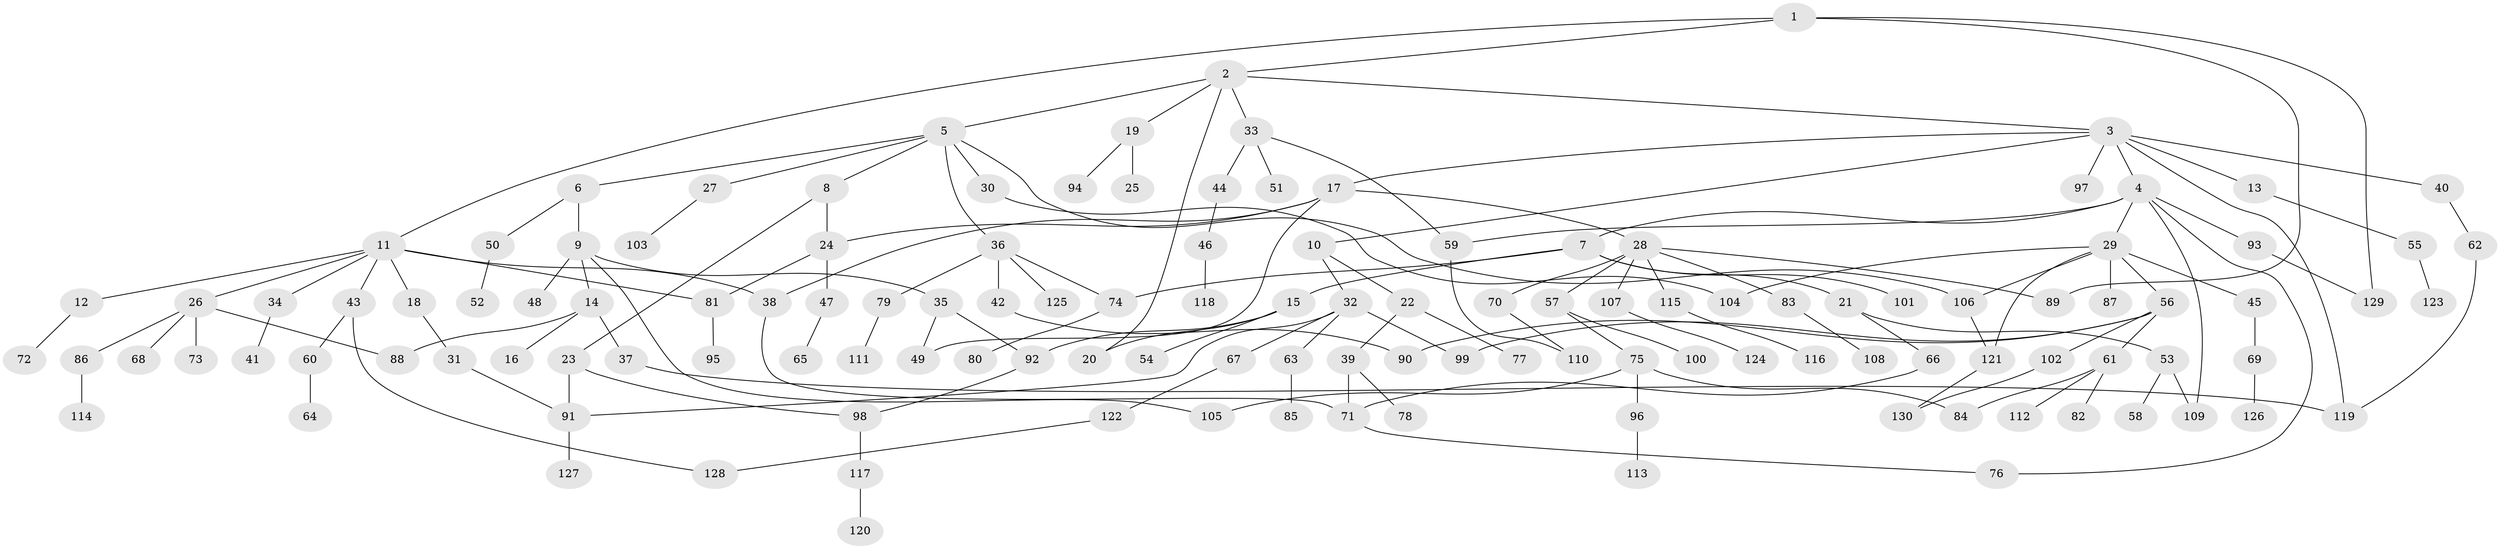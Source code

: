 // coarse degree distribution, {2: 0.34615384615384615, 6: 0.0641025641025641, 1: 0.41025641025641024, 5: 0.0641025641025641, 4: 0.02564102564102564, 13: 0.01282051282051282, 3: 0.05128205128205128, 10: 0.01282051282051282, 16: 0.01282051282051282}
// Generated by graph-tools (version 1.1) at 2025/46/03/04/25 21:46:11]
// undirected, 130 vertices, 159 edges
graph export_dot {
graph [start="1"]
  node [color=gray90,style=filled];
  1;
  2;
  3;
  4;
  5;
  6;
  7;
  8;
  9;
  10;
  11;
  12;
  13;
  14;
  15;
  16;
  17;
  18;
  19;
  20;
  21;
  22;
  23;
  24;
  25;
  26;
  27;
  28;
  29;
  30;
  31;
  32;
  33;
  34;
  35;
  36;
  37;
  38;
  39;
  40;
  41;
  42;
  43;
  44;
  45;
  46;
  47;
  48;
  49;
  50;
  51;
  52;
  53;
  54;
  55;
  56;
  57;
  58;
  59;
  60;
  61;
  62;
  63;
  64;
  65;
  66;
  67;
  68;
  69;
  70;
  71;
  72;
  73;
  74;
  75;
  76;
  77;
  78;
  79;
  80;
  81;
  82;
  83;
  84;
  85;
  86;
  87;
  88;
  89;
  90;
  91;
  92;
  93;
  94;
  95;
  96;
  97;
  98;
  99;
  100;
  101;
  102;
  103;
  104;
  105;
  106;
  107;
  108;
  109;
  110;
  111;
  112;
  113;
  114;
  115;
  116;
  117;
  118;
  119;
  120;
  121;
  122;
  123;
  124;
  125;
  126;
  127;
  128;
  129;
  130;
  1 -- 2;
  1 -- 11;
  1 -- 89;
  1 -- 129;
  2 -- 3;
  2 -- 5;
  2 -- 19;
  2 -- 20;
  2 -- 33;
  3 -- 4;
  3 -- 10;
  3 -- 13;
  3 -- 17;
  3 -- 40;
  3 -- 97;
  3 -- 119;
  4 -- 7;
  4 -- 29;
  4 -- 76;
  4 -- 93;
  4 -- 109;
  4 -- 59;
  5 -- 6;
  5 -- 8;
  5 -- 27;
  5 -- 30;
  5 -- 36;
  5 -- 106;
  6 -- 9;
  6 -- 50;
  7 -- 15;
  7 -- 21;
  7 -- 74;
  7 -- 101;
  8 -- 23;
  8 -- 24;
  9 -- 14;
  9 -- 35;
  9 -- 48;
  9 -- 105;
  10 -- 22;
  10 -- 32;
  11 -- 12;
  11 -- 18;
  11 -- 26;
  11 -- 34;
  11 -- 38;
  11 -- 43;
  11 -- 81;
  12 -- 72;
  13 -- 55;
  14 -- 16;
  14 -- 37;
  14 -- 88;
  15 -- 54;
  15 -- 92;
  15 -- 20;
  17 -- 28;
  17 -- 49;
  17 -- 24;
  17 -- 38;
  18 -- 31;
  19 -- 25;
  19 -- 94;
  21 -- 53;
  21 -- 66;
  22 -- 39;
  22 -- 77;
  23 -- 91;
  23 -- 98;
  24 -- 47;
  24 -- 81;
  26 -- 68;
  26 -- 73;
  26 -- 86;
  26 -- 88;
  27 -- 103;
  28 -- 57;
  28 -- 70;
  28 -- 83;
  28 -- 107;
  28 -- 115;
  28 -- 89;
  29 -- 45;
  29 -- 56;
  29 -- 87;
  29 -- 104;
  29 -- 121;
  29 -- 106;
  30 -- 104;
  31 -- 91;
  32 -- 63;
  32 -- 67;
  32 -- 99;
  32 -- 91;
  33 -- 44;
  33 -- 51;
  33 -- 59;
  34 -- 41;
  35 -- 49;
  35 -- 92;
  36 -- 42;
  36 -- 79;
  36 -- 125;
  36 -- 74;
  37 -- 119;
  38 -- 71;
  39 -- 78;
  39 -- 71;
  40 -- 62;
  42 -- 90;
  43 -- 60;
  43 -- 128;
  44 -- 46;
  45 -- 69;
  46 -- 118;
  47 -- 65;
  50 -- 52;
  53 -- 58;
  53 -- 109;
  55 -- 123;
  56 -- 61;
  56 -- 102;
  56 -- 90;
  56 -- 99;
  57 -- 75;
  57 -- 100;
  59 -- 110;
  60 -- 64;
  61 -- 82;
  61 -- 112;
  61 -- 84;
  62 -- 119;
  63 -- 85;
  66 -- 71;
  67 -- 122;
  69 -- 126;
  70 -- 110;
  71 -- 76;
  74 -- 80;
  75 -- 84;
  75 -- 96;
  75 -- 105;
  79 -- 111;
  81 -- 95;
  83 -- 108;
  86 -- 114;
  91 -- 127;
  92 -- 98;
  93 -- 129;
  96 -- 113;
  98 -- 117;
  102 -- 130;
  106 -- 121;
  107 -- 124;
  115 -- 116;
  117 -- 120;
  121 -- 130;
  122 -- 128;
}
